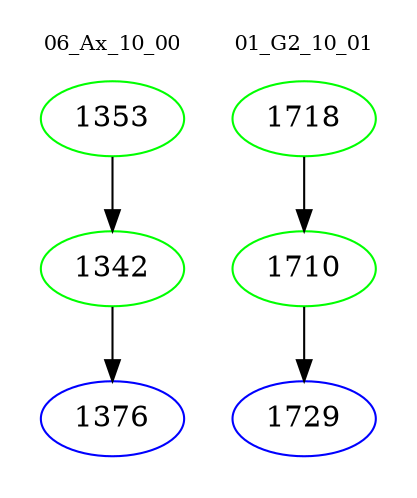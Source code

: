 digraph{
subgraph cluster_0 {
color = white
label = "06_Ax_10_00";
fontsize=10;
T0_1353 [label="1353", color="green"]
T0_1353 -> T0_1342 [color="black"]
T0_1342 [label="1342", color="green"]
T0_1342 -> T0_1376 [color="black"]
T0_1376 [label="1376", color="blue"]
}
subgraph cluster_1 {
color = white
label = "01_G2_10_01";
fontsize=10;
T1_1718 [label="1718", color="green"]
T1_1718 -> T1_1710 [color="black"]
T1_1710 [label="1710", color="green"]
T1_1710 -> T1_1729 [color="black"]
T1_1729 [label="1729", color="blue"]
}
}
